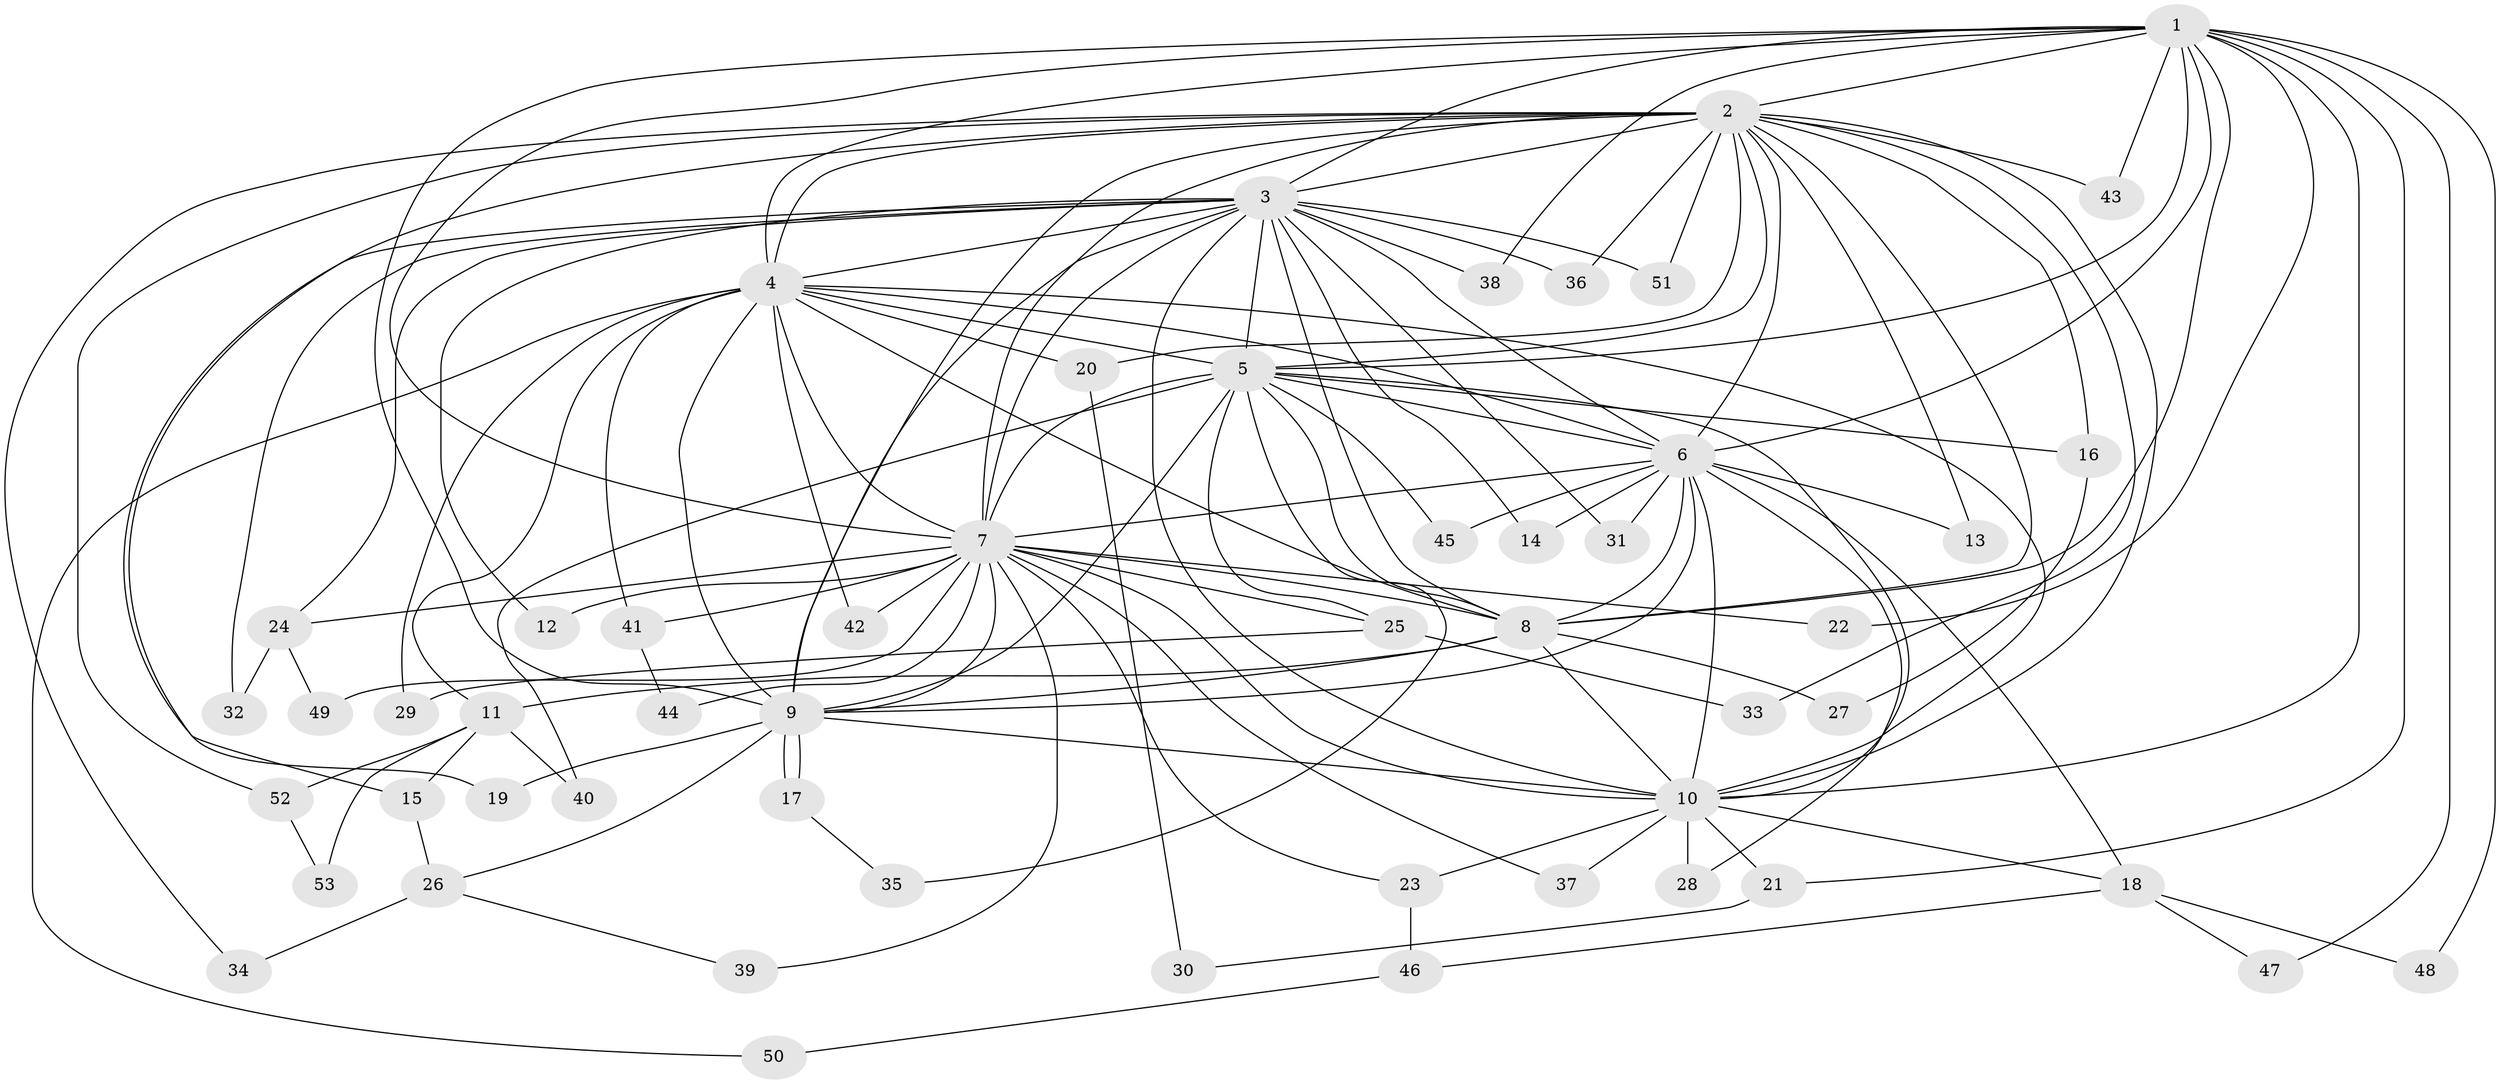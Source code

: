 // coarse degree distribution, {13: 0.05405405405405406, 22: 0.02702702702702703, 12: 0.08108108108108109, 14: 0.02702702702702703, 15: 0.02702702702702703, 9: 0.02702702702702703, 5: 0.05405405405405406, 2: 0.4594594594594595, 3: 0.13513513513513514, 4: 0.08108108108108109, 1: 0.02702702702702703}
// Generated by graph-tools (version 1.1) at 2025/17/03/04/25 18:17:28]
// undirected, 53 vertices, 131 edges
graph export_dot {
graph [start="1"]
  node [color=gray90,style=filled];
  1;
  2;
  3;
  4;
  5;
  6;
  7;
  8;
  9;
  10;
  11;
  12;
  13;
  14;
  15;
  16;
  17;
  18;
  19;
  20;
  21;
  22;
  23;
  24;
  25;
  26;
  27;
  28;
  29;
  30;
  31;
  32;
  33;
  34;
  35;
  36;
  37;
  38;
  39;
  40;
  41;
  42;
  43;
  44;
  45;
  46;
  47;
  48;
  49;
  50;
  51;
  52;
  53;
  1 -- 2;
  1 -- 3;
  1 -- 4;
  1 -- 5;
  1 -- 6;
  1 -- 7;
  1 -- 8;
  1 -- 9;
  1 -- 10;
  1 -- 21;
  1 -- 22;
  1 -- 38;
  1 -- 43;
  1 -- 47;
  1 -- 48;
  2 -- 3;
  2 -- 4;
  2 -- 5;
  2 -- 6;
  2 -- 7;
  2 -- 8;
  2 -- 9;
  2 -- 10;
  2 -- 13;
  2 -- 15;
  2 -- 16;
  2 -- 20;
  2 -- 33;
  2 -- 34;
  2 -- 36;
  2 -- 43;
  2 -- 51;
  2 -- 52;
  3 -- 4;
  3 -- 5;
  3 -- 6;
  3 -- 7;
  3 -- 8;
  3 -- 9;
  3 -- 10;
  3 -- 12;
  3 -- 14;
  3 -- 19;
  3 -- 24;
  3 -- 31;
  3 -- 32;
  3 -- 36;
  3 -- 38;
  3 -- 51;
  4 -- 5;
  4 -- 6;
  4 -- 7;
  4 -- 8;
  4 -- 9;
  4 -- 10;
  4 -- 11;
  4 -- 20;
  4 -- 29;
  4 -- 41;
  4 -- 42;
  4 -- 50;
  5 -- 6;
  5 -- 7;
  5 -- 8;
  5 -- 9;
  5 -- 10;
  5 -- 16;
  5 -- 25;
  5 -- 35;
  5 -- 40;
  5 -- 45;
  6 -- 7;
  6 -- 8;
  6 -- 9;
  6 -- 10;
  6 -- 13;
  6 -- 14;
  6 -- 18;
  6 -- 28;
  6 -- 31;
  6 -- 45;
  7 -- 8;
  7 -- 9;
  7 -- 10;
  7 -- 12;
  7 -- 22;
  7 -- 23;
  7 -- 24;
  7 -- 25;
  7 -- 37;
  7 -- 39;
  7 -- 41;
  7 -- 42;
  7 -- 44;
  7 -- 49;
  8 -- 9;
  8 -- 10;
  8 -- 11;
  8 -- 27;
  9 -- 10;
  9 -- 17;
  9 -- 17;
  9 -- 19;
  9 -- 26;
  10 -- 18;
  10 -- 21;
  10 -- 23;
  10 -- 28;
  10 -- 37;
  11 -- 15;
  11 -- 40;
  11 -- 52;
  11 -- 53;
  15 -- 26;
  16 -- 27;
  17 -- 35;
  18 -- 46;
  18 -- 47;
  18 -- 48;
  20 -- 30;
  21 -- 30;
  23 -- 46;
  24 -- 32;
  24 -- 49;
  25 -- 29;
  25 -- 33;
  26 -- 34;
  26 -- 39;
  41 -- 44;
  46 -- 50;
  52 -- 53;
}
